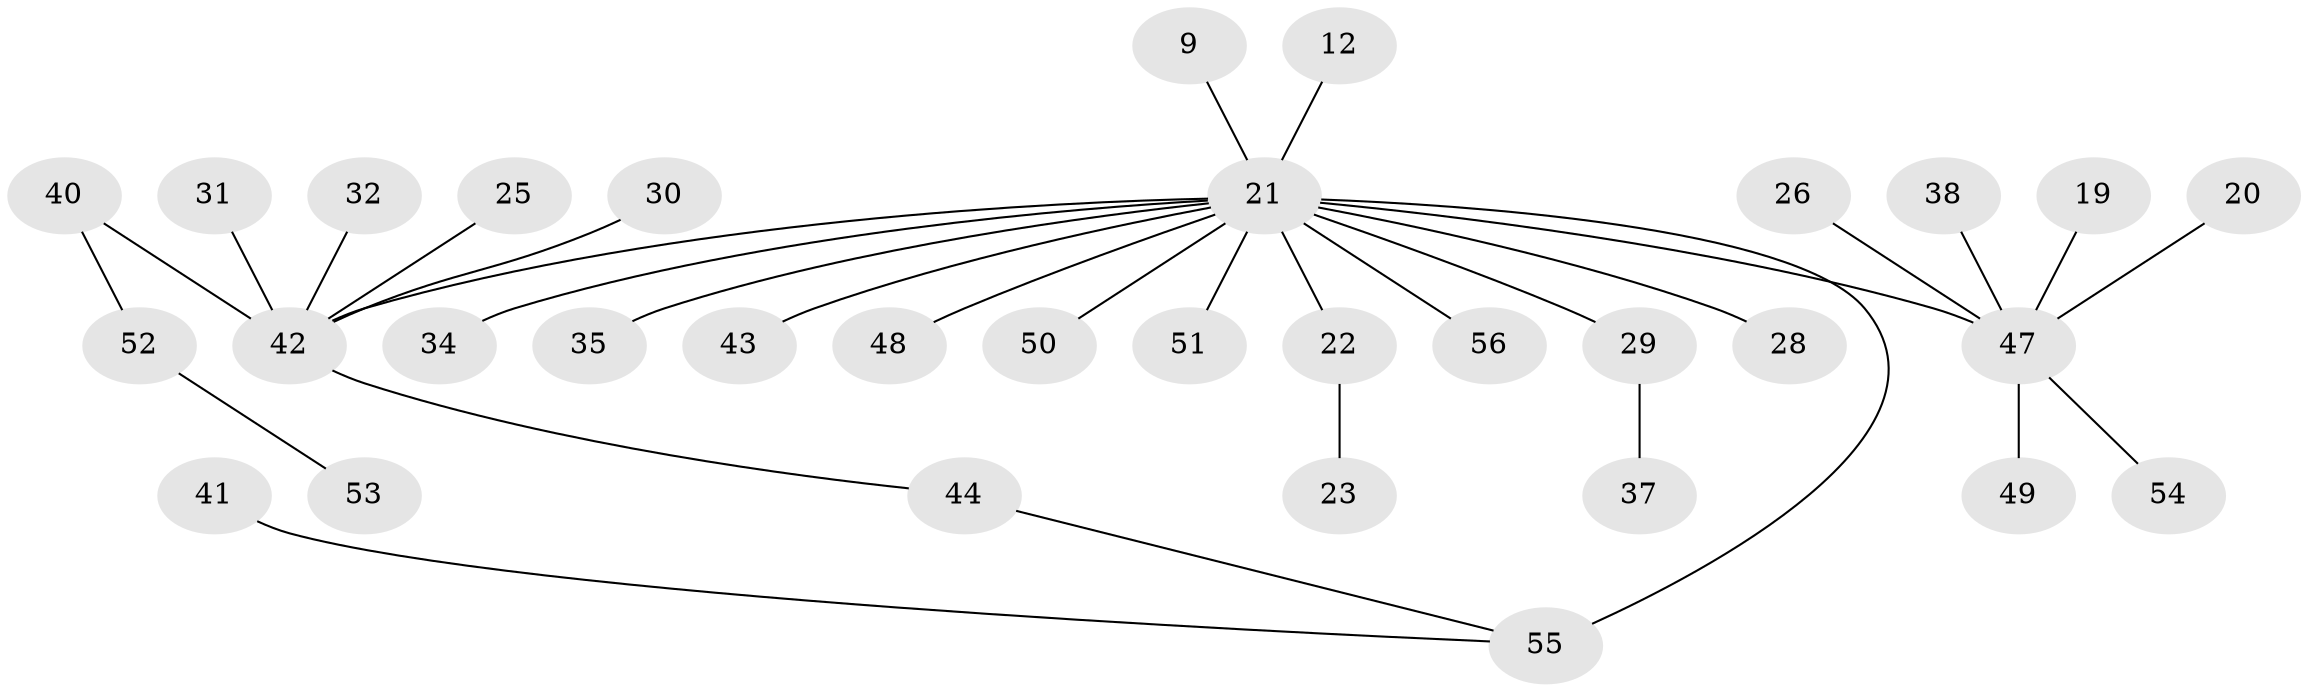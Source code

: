 // original degree distribution, {6: 0.017857142857142856, 9: 0.017857142857142856, 2: 0.21428571428571427, 3: 0.125, 1: 0.5357142857142857, 8: 0.03571428571428571, 4: 0.017857142857142856, 5: 0.03571428571428571}
// Generated by graph-tools (version 1.1) at 2025/51/03/04/25 21:51:18]
// undirected, 33 vertices, 33 edges
graph export_dot {
graph [start="1"]
  node [color=gray90,style=filled];
  9;
  12;
  19;
  20;
  21 [super="+4+5+6+7"];
  22;
  23;
  25;
  26;
  28;
  29;
  30;
  31;
  32;
  34;
  35;
  37;
  38;
  40;
  41;
  42 [super="+36+17+24"];
  43 [super="+18"];
  44;
  47 [super="+13+45"];
  48;
  49;
  50;
  51;
  52;
  53;
  54;
  55 [super="+46"];
  56 [super="+10"];
  9 -- 21;
  12 -- 21;
  19 -- 47;
  20 -- 47;
  21 -- 51;
  21 -- 55 [weight=2];
  21 -- 35;
  21 -- 48;
  21 -- 50;
  21 -- 22;
  21 -- 34;
  21 -- 29;
  21 -- 28;
  21 -- 47 [weight=2];
  21 -- 56;
  21 -- 42 [weight=2];
  21 -- 43;
  22 -- 23;
  25 -- 42;
  26 -- 47;
  29 -- 37;
  30 -- 42;
  31 -- 42;
  32 -- 42;
  38 -- 47;
  40 -- 52;
  40 -- 42;
  41 -- 55;
  42 -- 44;
  44 -- 55;
  47 -- 54;
  47 -- 49;
  52 -- 53;
}
